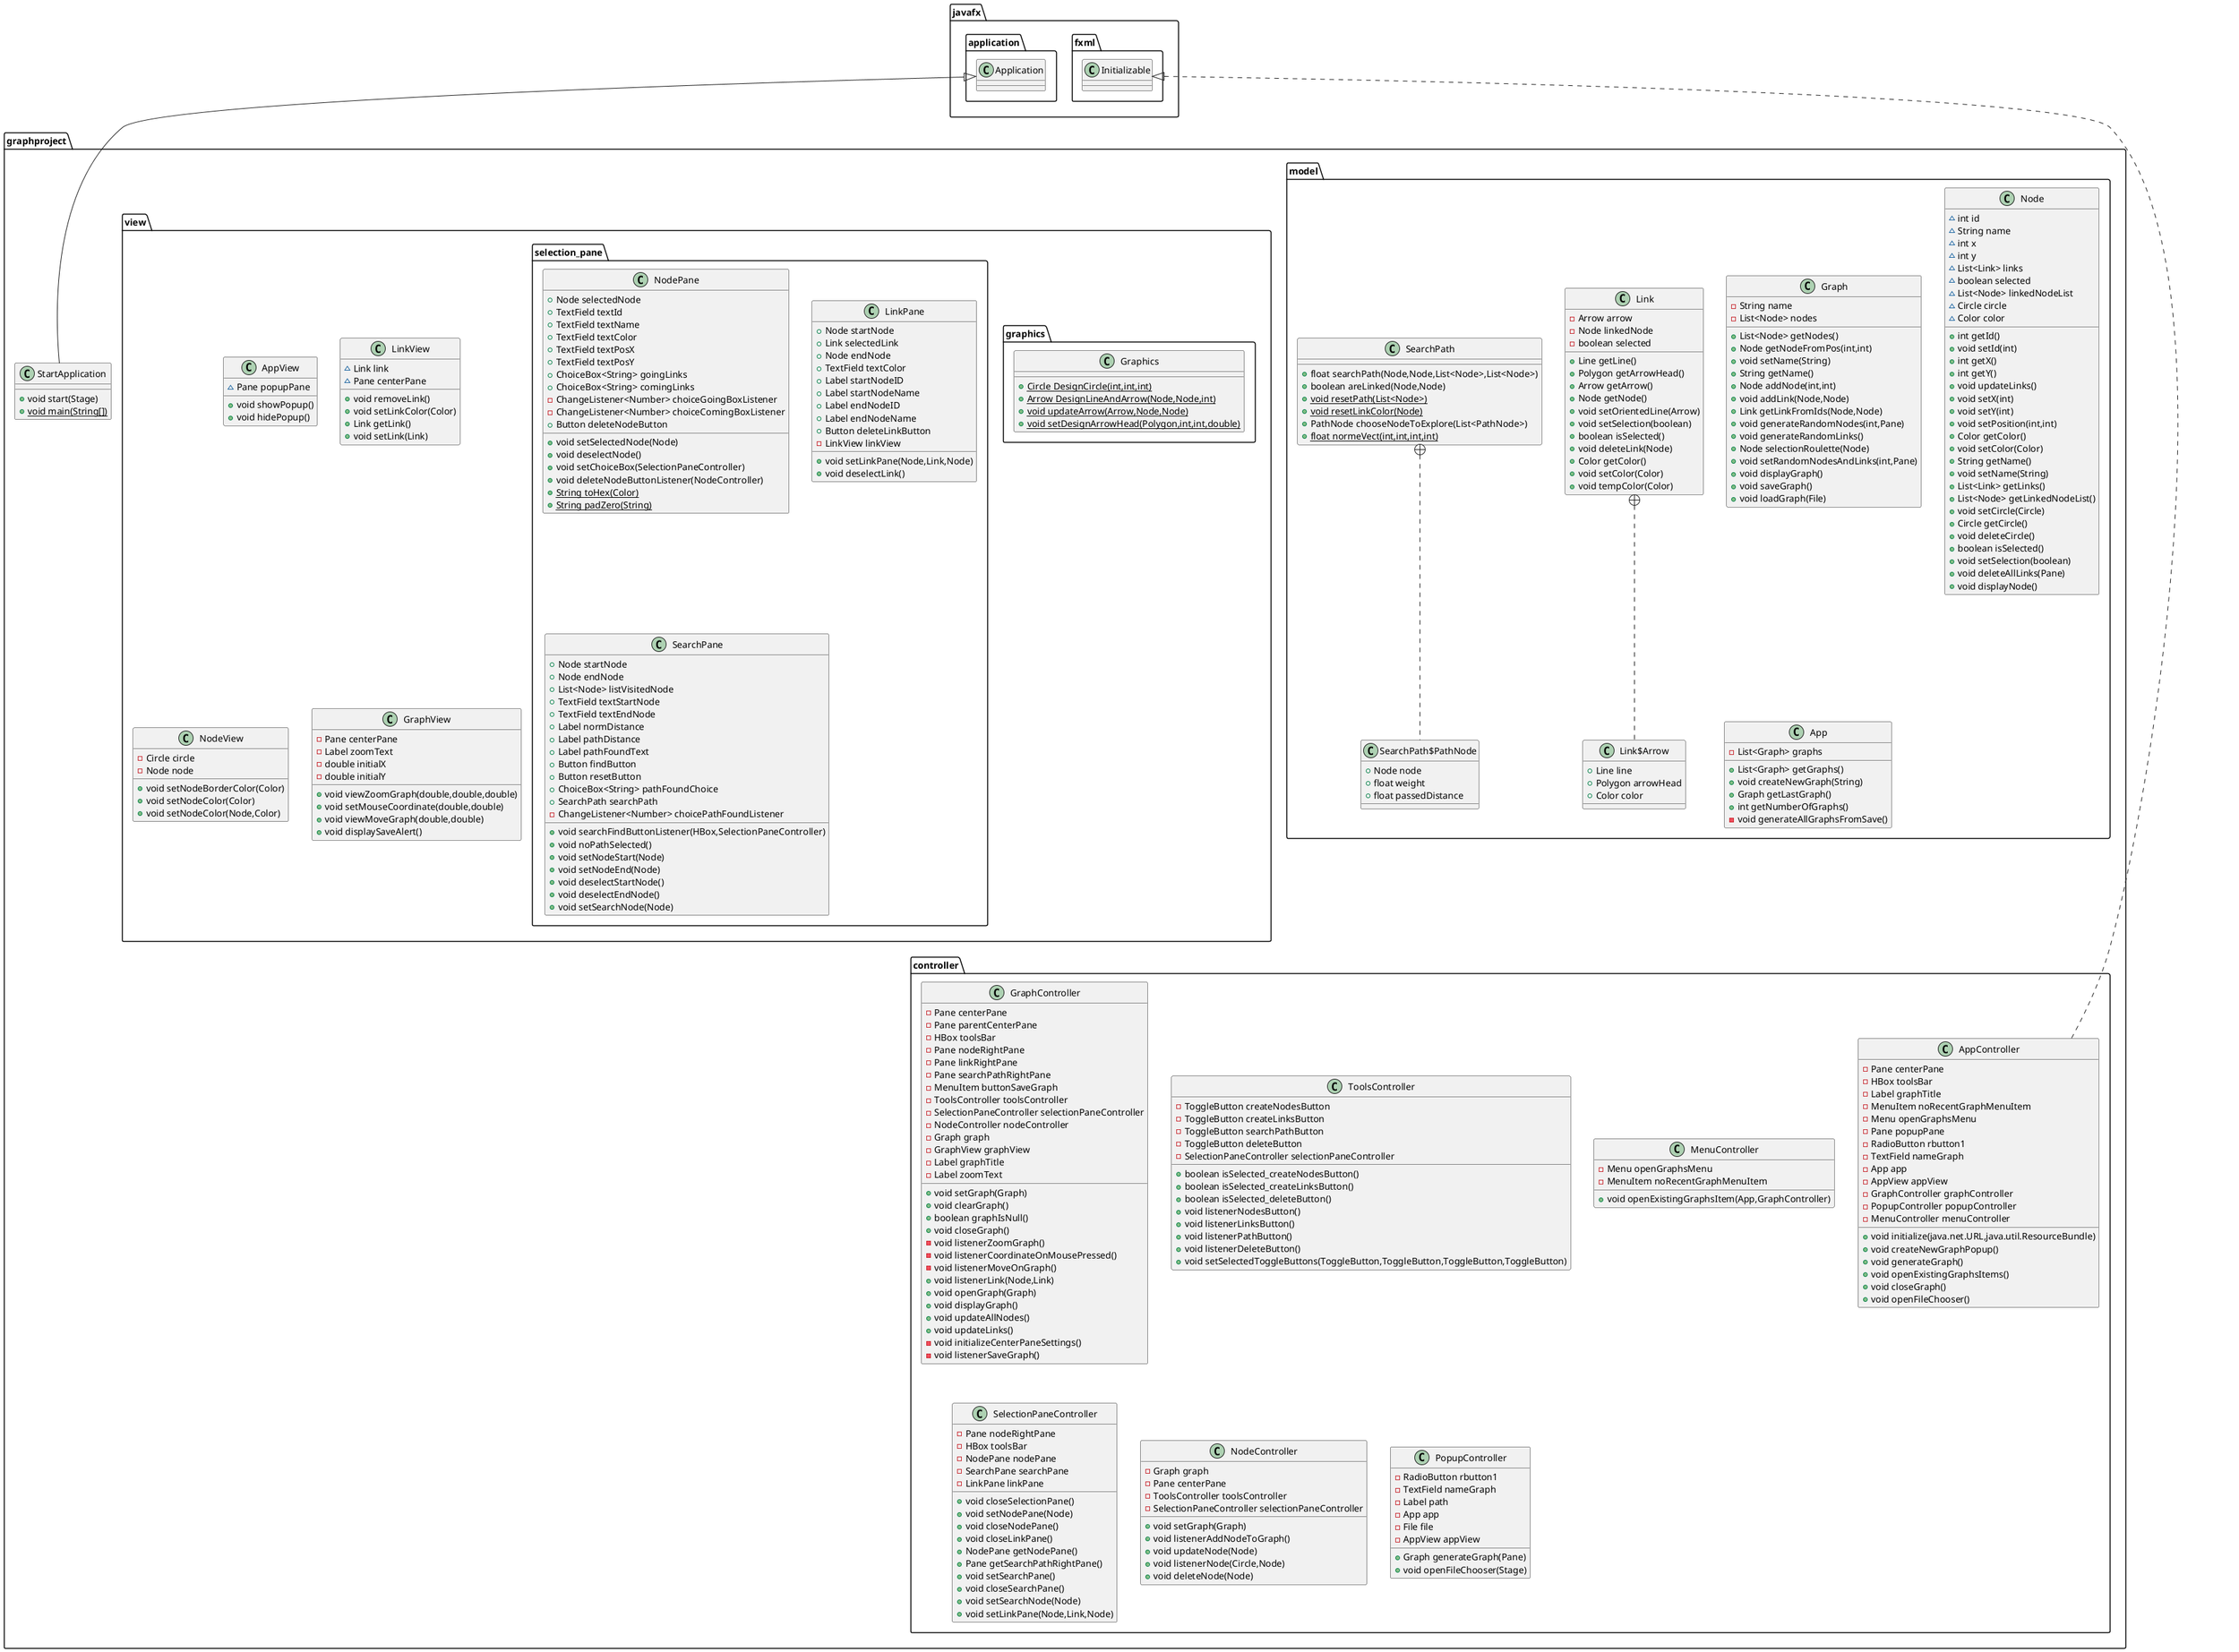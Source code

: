 @startuml
class graphproject.model.Graph {
- String name
- List<Node> nodes
+ List<Node> getNodes()
+ Node getNodeFromPos(int,int)
+ void setName(String)
+ String getName()
+ Node addNode(int,int)
+ void addLink(Node,Node)
+ Link getLinkFromIds(Node,Node)
+ void generateRandomNodes(int,Pane)
+ void generateRandomLinks()
+ Node selectionRoulette(Node)
+ void setRandomNodesAndLinks(int,Pane)
+ void displayGraph()
+ void saveGraph()
+ void loadGraph(File)
}
class graphproject.model.Node {
~ int id
~ String name
~ int x
~ int y
~ List<Link> links
~ boolean selected
~ List<Node> linkedNodeList
~ Circle circle
~ Color color
+ int getId()
+ void setId(int)
+ int getX()
+ int getY()
+ void updateLinks()
+ void setX(int)
+ void setY(int)
+ void setPosition(int,int)
+ Color getColor()
+ void setColor(Color)
+ String getName()
+ void setName(String)
+ List<Link> getLinks()
+ List<Node> getLinkedNodeList()
+ void setCircle(Circle)
+ Circle getCircle()
+ void deleteCircle()
+ boolean isSelected()
+ void setSelection(boolean)
+ void deleteAllLinks(Pane)
+ void displayNode()
}
class graphproject.view.graphics.Graphics {
+ {static} Circle DesignCircle(int,int,int)
+ {static} Arrow DesignLineAndArrow(Node,Node,int)
+ {static} void updateArrow(Arrow,Node,Node)
+ {static} void setDesignArrowHead(Polygon,int,int,double)
}
class graphproject.controller.GraphController {
- Pane centerPane
- Pane parentCenterPane
- HBox toolsBar
- Pane nodeRightPane
- Pane linkRightPane
- Pane searchPathRightPane
- MenuItem buttonSaveGraph
- ToolsController toolsController
- SelectionPaneController selectionPaneController
- NodeController nodeController
- Graph graph
- GraphView graphView
- Label graphTitle
- Label zoomText
+ void setGraph(Graph)
+ void clearGraph()
+ boolean graphIsNull()
+ void closeGraph()
- void listenerZoomGraph()
- void listenerCoordinateOnMousePressed()
- void listenerMoveOnGraph()
+ void listenerLink(Node,Link)
+ void openGraph(Graph)
+ void displayGraph()
+ void updateAllNodes()
+ void updateLinks()
- void initializeCenterPaneSettings()
- void listenerSaveGraph()
}
class graphproject.controller.ToolsController {
- ToggleButton createNodesButton
- ToggleButton createLinksButton
- ToggleButton searchPathButton
- ToggleButton deleteButton
- SelectionPaneController selectionPaneController
+ boolean isSelected_createNodesButton()
+ boolean isSelected_createLinksButton()
+ boolean isSelected_deleteButton()
+ void listenerNodesButton()
+ void listenerLinksButton()
+ void listenerPathButton()
+ void listenerDeleteButton()
+ void setSelectedToggleButtons(ToggleButton,ToggleButton,ToggleButton,ToggleButton)
}
class graphproject.view.AppView {
~ Pane popupPane
+ void showPopup()
+ void hidePopup()
}
class graphproject.model.Link {
- Arrow arrow
- Node linkedNode
- boolean selected
+ Line getLine()
+ Polygon getArrowHead()
+ Arrow getArrow()
+ Node getNode()
+ void setOrientedLine(Arrow)
+ void setSelection(boolean)
+ boolean isSelected()
+ void deleteLink(Node)
+ Color getColor()
+ void setColor(Color)
+ void tempColor(Color)
}
class graphproject.model.Link$Arrow {
+ Line line
+ Polygon arrowHead
+ Color color
}
class graphproject.controller.AppController {
- Pane centerPane
- HBox toolsBar
- Label graphTitle
- MenuItem noRecentGraphMenuItem
- Menu openGraphsMenu
- Pane popupPane
- RadioButton rbutton1
- TextField nameGraph
- App app
- AppView appView
- GraphController graphController
- PopupController popupController
- MenuController menuController
+ void initialize(java.net.URL,java.util.ResourceBundle)
+ void createNewGraphPopup()
+ void generateGraph()
+ void openExistingGraphsItems()
+ void closeGraph()
+ void openFileChooser()
}
class graphproject.view.LinkView {
~ Link link
~ Pane centerPane
+ void removeLink()
+ void setLinkColor(Color)
+ Link getLink()
+ void setLink(Link)
}
class graphproject.view.selection_pane.NodePane {
+ Node selectedNode
+ TextField textId
+ TextField textName
+ TextField textColor
+ TextField textPosX
+ TextField textPosY
+ ChoiceBox<String> goingLinks
+ ChoiceBox<String> comingLinks
- ChangeListener<Number> choiceGoingBoxListener
- ChangeListener<Number> choiceComingBoxListener
+ Button deleteNodeButton
+ void setSelectedNode(Node)
+ void deselectNode()
+ void setChoiceBox(SelectionPaneController)
+ void deleteNodeButtonListener(NodeController)
+ {static} String toHex(Color)
+ {static} String padZero(String)
}
class graphproject.view.selection_pane.LinkPane {
+ Node startNode
+ Link selectedLink
+ Node endNode
+ TextField textColor
+ Label startNodeID
+ Label startNodeName
+ Label endNodeID
+ Label endNodeName
+ Button deleteLinkButton
- LinkView linkView
+ void setLinkPane(Node,Link,Node)
+ void deselectLink()
}
class graphproject.model.SearchPath {
+ float searchPath(Node,Node,List<Node>,List<Node>)
+ boolean areLinked(Node,Node)
+ {static} void resetPath(List<Node>)
+ {static} void resetLinkColor(Node)
+ PathNode chooseNodeToExplore(List<PathNode>)
+ {static} float normeVect(int,int,int,int)
}
class graphproject.model.SearchPath$PathNode {
+ Node node
+ float weight
+ float passedDistance
}
class graphproject.model.App {
- List<Graph> graphs
+ List<Graph> getGraphs()
+ void createNewGraph(String)
+ Graph getLastGraph()
+ int getNumberOfGraphs()
- void generateAllGraphsFromSave()
}
class graphproject.controller.MenuController {
- Menu openGraphsMenu
- MenuItem noRecentGraphMenuItem
+ void openExistingGraphsItem(App,GraphController)
}
class graphproject.controller.SelectionPaneController {
- Pane nodeRightPane
- HBox toolsBar
- NodePane nodePane
- SearchPane searchPane
- LinkPane linkPane
+ void closeSelectionPane()
+ void setNodePane(Node)
+ void closeNodePane()
+ void closeLinkPane()
+ NodePane getNodePane()
+ Pane getSearchPathRightPane()
+ void setSearchPane()
+ void closeSearchPane()
+ void setSearchNode(Node)
+ void setLinkPane(Node,Link,Node)
}
class graphproject.controller.NodeController {
- Graph graph
- Pane centerPane
- ToolsController toolsController
- SelectionPaneController selectionPaneController
+ void setGraph(Graph)
+ void listenerAddNodeToGraph()
+ void updateNode(Node)
+ void listenerNode(Circle,Node)
+ void deleteNode(Node)
}
class graphproject.view.NodeView {
- Circle circle
- Node node
+ void setNodeBorderColor(Color)
+ void setNodeColor(Color)
+ void setNodeColor(Node,Color)
}
class graphproject.view.GraphView {
- Pane centerPane
- Label zoomText
- double initialX
- double initialY
+ void viewZoomGraph(double,double,double)
+ void setMouseCoordinate(double,double)
+ void viewMoveGraph(double,double)
+ void displaySaveAlert()
}
class graphproject.view.selection_pane.SearchPane {
+ Node startNode
+ Node endNode
+ List<Node> listVisitedNode
+ TextField textStartNode
+ TextField textEndNode
+ Label normDistance
+ Label pathDistance
+ Label pathFoundText
+ Button findButton
+ Button resetButton
+ ChoiceBox<String> pathFoundChoice
+ SearchPath searchPath
- ChangeListener<Number> choicePathFoundListener
+ void searchFindButtonListener(HBox,SelectionPaneController)
+ void noPathSelected()
+ void setNodeStart(Node)
+ void setNodeEnd(Node)
+ void deselectStartNode()
+ void deselectEndNode()
+ void setSearchNode(Node)
}
class graphproject.controller.PopupController {
- RadioButton rbutton1
- TextField nameGraph
- Label path
- App app
- File file
- AppView appView
+ Graph generateGraph(Pane)
+ void openFileChooser(Stage)
}
class graphproject.StartApplication {
+ void start(Stage)
+ {static} void main(String[])
}


graphproject.model.Link +.. graphproject.model.Link$Arrow
javafx.fxml.Initializable <|.. graphproject.controller.AppController
graphproject.model.SearchPath +.. graphproject.model.SearchPath$PathNode
javafx.application.Application <|-- graphproject.StartApplication
@enduml